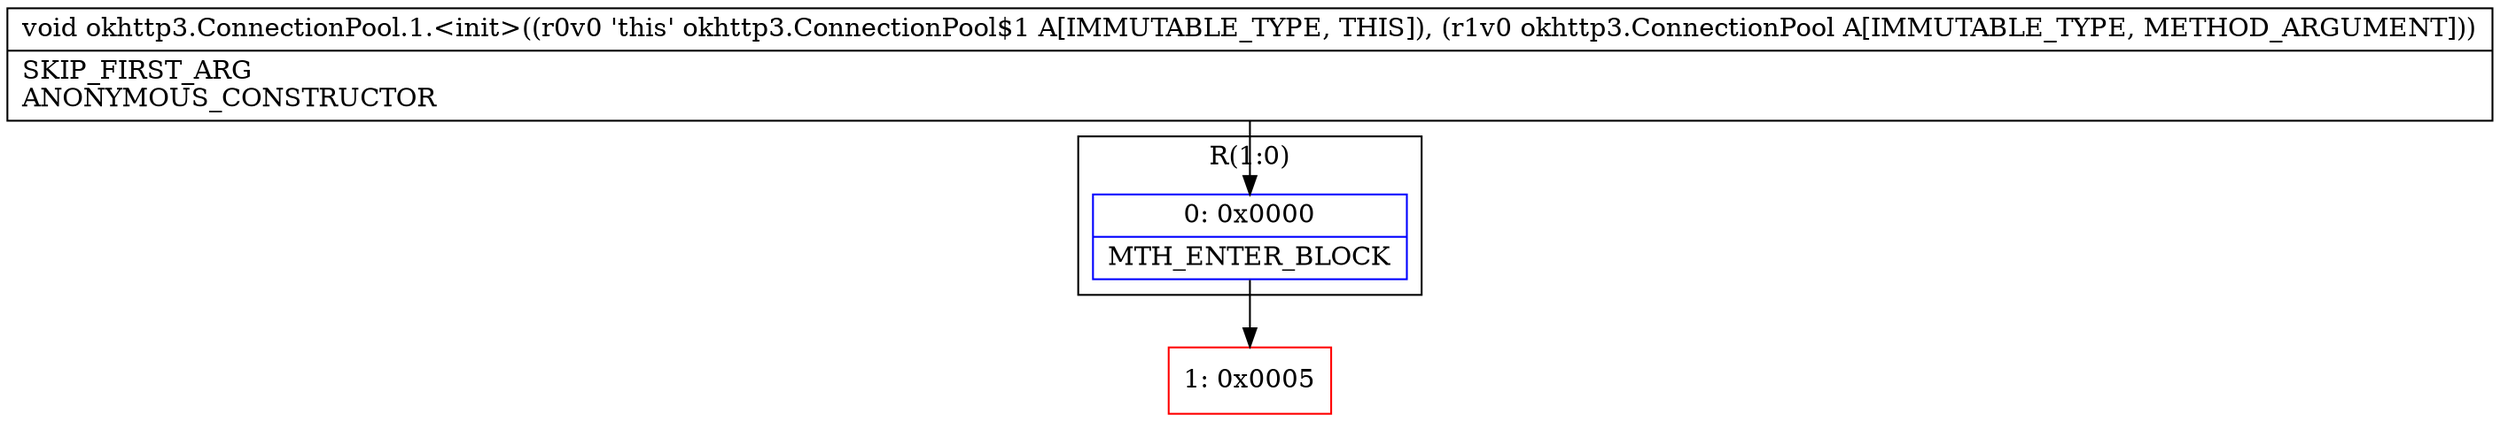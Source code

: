 digraph "CFG forokhttp3.ConnectionPool.1.\<init\>(Lokhttp3\/ConnectionPool;)V" {
subgraph cluster_Region_1892840924 {
label = "R(1:0)";
node [shape=record,color=blue];
Node_0 [shape=record,label="{0\:\ 0x0000|MTH_ENTER_BLOCK\l}"];
}
Node_1 [shape=record,color=red,label="{1\:\ 0x0005}"];
MethodNode[shape=record,label="{void okhttp3.ConnectionPool.1.\<init\>((r0v0 'this' okhttp3.ConnectionPool$1 A[IMMUTABLE_TYPE, THIS]), (r1v0 okhttp3.ConnectionPool A[IMMUTABLE_TYPE, METHOD_ARGUMENT]))  | SKIP_FIRST_ARG\lANONYMOUS_CONSTRUCTOR\l}"];
MethodNode -> Node_0;
Node_0 -> Node_1;
}

